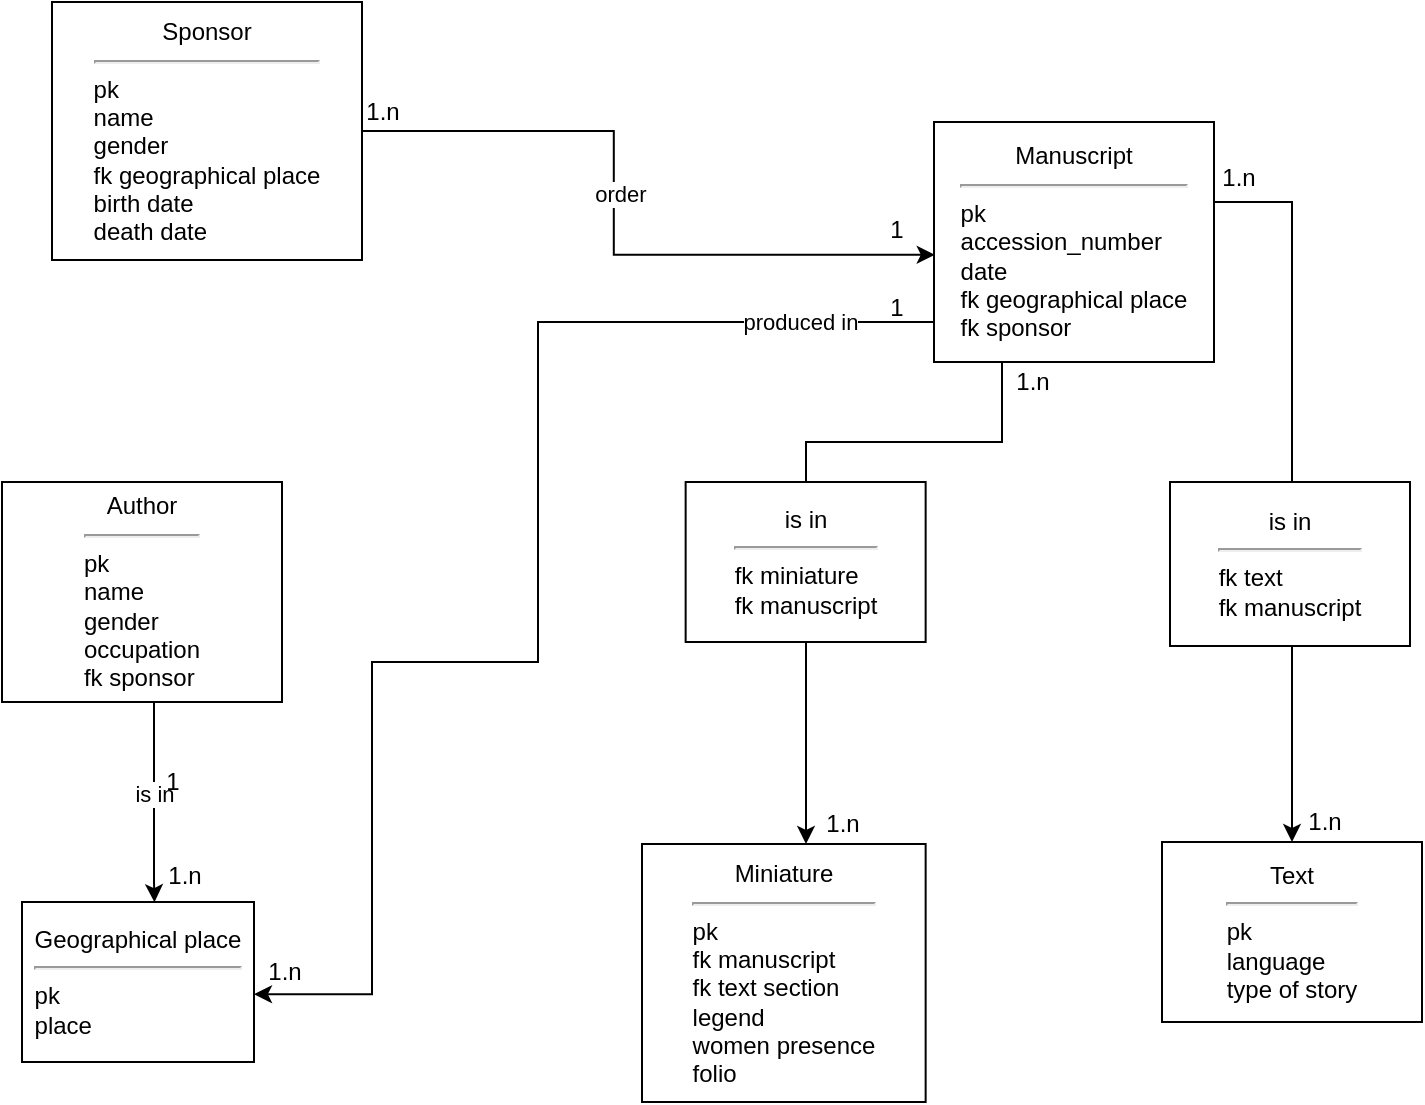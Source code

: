 <mxfile version="20.7.4" type="github">
  <diagram id="q0DILytYg0iy6yfAkVPH" name="Page-1">
    <mxGraphModel dx="1284" dy="563" grid="1" gridSize="10" guides="1" tooltips="1" connect="1" arrows="1" fold="1" page="1" pageScale="1" pageWidth="827" pageHeight="1169" math="0" shadow="0">
      <root>
        <mxCell id="0" />
        <mxCell id="1" parent="0" />
        <mxCell id="4ma81mb0YaSDIXV27W-R-28" style="edgeStyle=orthogonalEdgeStyle;rounded=0;orthogonalLoop=1;jettySize=auto;html=1;exitX=0;exitY=0.75;exitDx=0;exitDy=0;" parent="1" source="Z-nDP4wHouM15RZJmkO2-1" edge="1">
          <mxGeometry relative="1" as="geometry">
            <mxPoint x="495" y="200.077" as="sourcePoint" />
            <mxPoint x="186" y="536.077" as="targetPoint" />
            <Array as="points">
              <mxPoint x="530" y="200" />
              <mxPoint x="328" y="200" />
              <mxPoint x="328" y="370" />
              <mxPoint x="245" y="370" />
              <mxPoint x="245" y="536" />
            </Array>
          </mxGeometry>
        </mxCell>
        <mxCell id="4ma81mb0YaSDIXV27W-R-29" value="produced in" style="edgeLabel;html=1;align=center;verticalAlign=middle;resizable=0;points=[];" parent="4ma81mb0YaSDIXV27W-R-28" vertex="1" connectable="0">
          <mxGeometry x="-0.754" relative="1" as="geometry">
            <mxPoint as="offset" />
          </mxGeometry>
        </mxCell>
        <mxCell id="4ma81mb0YaSDIXV27W-R-30" style="edgeStyle=orthogonalEdgeStyle;rounded=0;orthogonalLoop=1;jettySize=auto;html=1;" parent="1" source="Z-nDP4wHouM15RZJmkO2-1" target="Z-nDP4wHouM15RZJmkO2-10" edge="1">
          <mxGeometry relative="1" as="geometry">
            <Array as="points">
              <mxPoint x="560" y="260" />
              <mxPoint x="462" y="260" />
            </Array>
          </mxGeometry>
        </mxCell>
        <mxCell id="4ma81mb0YaSDIXV27W-R-31" style="edgeStyle=orthogonalEdgeStyle;rounded=0;orthogonalLoop=1;jettySize=auto;html=1;entryX=0.5;entryY=0;entryDx=0;entryDy=0;" parent="1" source="Z-nDP4wHouM15RZJmkO2-1" target="Z-nDP4wHouM15RZJmkO2-14" edge="1">
          <mxGeometry relative="1" as="geometry">
            <Array as="points">
              <mxPoint x="705" y="140" />
            </Array>
          </mxGeometry>
        </mxCell>
        <mxCell id="Z-nDP4wHouM15RZJmkO2-1" value="&lt;div&gt;Manuscript&lt;/div&gt;&lt;div&gt;&lt;hr&gt;&lt;/div&gt;&lt;div align=&quot;left&quot;&gt;pk&lt;/div&gt;&lt;div align=&quot;left&quot;&gt;accession_number&lt;/div&gt;&lt;div align=&quot;left&quot;&gt;date&lt;/div&gt;&lt;div align=&quot;left&quot;&gt;fk geographical place&lt;/div&gt;&lt;div align=&quot;left&quot;&gt;fk sponsor&lt;br&gt;&lt;/div&gt;" style="rounded=0;whiteSpace=wrap;html=1;" parent="1" vertex="1">
          <mxGeometry x="526" y="100" width="140" height="120" as="geometry" />
        </mxCell>
        <mxCell id="4ma81mb0YaSDIXV27W-R-26" style="edgeStyle=orthogonalEdgeStyle;rounded=0;orthogonalLoop=1;jettySize=auto;html=1;entryX=0.571;entryY=0.001;entryDx=0;entryDy=0;entryPerimeter=0;" parent="1" source="Z-nDP4wHouM15RZJmkO2-4" target="F8eL2Q75ojKpojj5MNbm-3" edge="1">
          <mxGeometry relative="1" as="geometry">
            <Array as="points">
              <mxPoint x="136" y="480" />
              <mxPoint x="136" y="480" />
            </Array>
          </mxGeometry>
        </mxCell>
        <mxCell id="4ma81mb0YaSDIXV27W-R-27" value="is in" style="edgeLabel;html=1;align=center;verticalAlign=middle;resizable=0;points=[];" parent="4ma81mb0YaSDIXV27W-R-26" vertex="1" connectable="0">
          <mxGeometry x="-0.076" y="-1" relative="1" as="geometry">
            <mxPoint x="1" as="offset" />
          </mxGeometry>
        </mxCell>
        <mxCell id="Z-nDP4wHouM15RZJmkO2-4" value="&lt;div&gt;Author&lt;br&gt;&lt;/div&gt;&lt;div&gt;&lt;hr&gt;&lt;/div&gt;&lt;div align=&quot;left&quot;&gt;pk&lt;br&gt;name&lt;/div&gt;&lt;div align=&quot;left&quot;&gt;gender&lt;/div&gt;&lt;div align=&quot;left&quot;&gt;occupation&lt;/div&gt;&lt;div align=&quot;left&quot;&gt;fk sponsor&lt;br&gt;&lt;/div&gt;" style="rounded=0;whiteSpace=wrap;html=1;" parent="1" vertex="1">
          <mxGeometry x="60" y="280" width="140" height="110" as="geometry" />
        </mxCell>
        <mxCell id="Z-nDP4wHouM15RZJmkO2-10" value="&lt;div&gt;Miniature&lt;br&gt;&lt;/div&gt;&lt;div&gt;&lt;hr&gt;&lt;/div&gt;&lt;div align=&quot;left&quot;&gt;pk&lt;/div&gt;&lt;div align=&quot;left&quot;&gt;fk manuscript&lt;/div&gt;&lt;div align=&quot;left&quot;&gt;fk text section&lt;br&gt;&lt;/div&gt;&lt;div align=&quot;left&quot;&gt;legend&lt;/div&gt;&lt;div align=&quot;left&quot;&gt;women presence&lt;/div&gt;&lt;div align=&quot;left&quot;&gt;folio&lt;br&gt;&lt;/div&gt;" style="rounded=0;whiteSpace=wrap;html=1;" parent="1" vertex="1">
          <mxGeometry x="380" y="461" width="141.82" height="129" as="geometry" />
        </mxCell>
        <mxCell id="Z-nDP4wHouM15RZJmkO2-14" value="&lt;div align=&quot;center&quot;&gt;Text&lt;/div&gt;&lt;div align=&quot;center&quot;&gt;&lt;hr&gt;&lt;/div&gt;&lt;div align=&quot;left&quot;&gt;pk&lt;/div&gt;&lt;div align=&quot;left&quot;&gt;language&lt;/div&gt;&lt;div align=&quot;left&quot;&gt;type of story&lt;br&gt;&lt;/div&gt;" style="rounded=0;whiteSpace=wrap;html=1;align=center;" parent="1" vertex="1">
          <mxGeometry x="640" y="460" width="130" height="90" as="geometry" />
        </mxCell>
        <mxCell id="F8eL2Q75ojKpojj5MNbm-3" value="&lt;div&gt;Geographical place&lt;br&gt;&lt;/div&gt;&lt;div&gt;&lt;hr&gt;&lt;/div&gt;&lt;div align=&quot;left&quot;&gt;pk&lt;/div&gt;&lt;div align=&quot;left&quot;&gt;place&lt;br&gt;&lt;/div&gt;" style="rounded=0;whiteSpace=wrap;html=1;" parent="1" vertex="1">
          <mxGeometry x="70" y="490" width="116" height="80" as="geometry" />
        </mxCell>
        <mxCell id="4ma81mb0YaSDIXV27W-R-20" style="edgeStyle=orthogonalEdgeStyle;rounded=0;orthogonalLoop=1;jettySize=auto;html=1;entryX=1.152;entryY=0.913;entryDx=0;entryDy=0;entryPerimeter=0;" parent="1" source="4ma81mb0YaSDIXV27W-R-1" target="4ma81mb0YaSDIXV27W-R-22" edge="1">
          <mxGeometry relative="1" as="geometry" />
        </mxCell>
        <mxCell id="4ma81mb0YaSDIXV27W-R-21" value="order" style="edgeLabel;html=1;align=center;verticalAlign=middle;resizable=0;points=[];" parent="4ma81mb0YaSDIXV27W-R-20" vertex="1" connectable="0">
          <mxGeometry x="-0.098" y="1" relative="1" as="geometry">
            <mxPoint x="2" as="offset" />
          </mxGeometry>
        </mxCell>
        <mxCell id="4ma81mb0YaSDIXV27W-R-1" value="&lt;div&gt;Sponsor&lt;br&gt;&lt;/div&gt;&lt;div&gt;&lt;hr&gt;&lt;/div&gt;&lt;div align=&quot;left&quot;&gt;pk&lt;/div&gt;&lt;div align=&quot;left&quot;&gt;name&lt;/div&gt;&lt;div align=&quot;left&quot;&gt;gender&lt;/div&gt;&lt;div align=&quot;left&quot;&gt;fk geographical place&lt;br&gt;&lt;/div&gt;&lt;div align=&quot;left&quot;&gt;birth date&lt;/div&gt;&lt;div align=&quot;left&quot;&gt;death date&lt;br&gt;&lt;/div&gt;" style="rounded=0;whiteSpace=wrap;html=1;" parent="1" vertex="1">
          <mxGeometry x="85" y="40" width="155" height="129" as="geometry" />
        </mxCell>
        <mxCell id="4ma81mb0YaSDIXV27W-R-4" value="&lt;div&gt;is in&lt;br&gt;&lt;/div&gt;&lt;div&gt;&lt;hr&gt;&lt;/div&gt;&lt;div align=&quot;left&quot;&gt;fk miniature&lt;br&gt;&lt;/div&gt;&lt;div align=&quot;left&quot;&gt;fk manuscript&lt;br&gt;&lt;/div&gt;" style="rounded=0;whiteSpace=wrap;html=1;" parent="1" vertex="1">
          <mxGeometry x="401.82" y="280" width="120" height="80" as="geometry" />
        </mxCell>
        <mxCell id="4ma81mb0YaSDIXV27W-R-6" value="&lt;div&gt;is in&lt;br&gt;&lt;/div&gt;&lt;div&gt;&lt;hr&gt;&lt;/div&gt;&lt;div align=&quot;left&quot;&gt;fk text&lt;/div&gt;&lt;div align=&quot;left&quot;&gt;fk manuscript&lt;br&gt;&lt;/div&gt;" style="rounded=0;whiteSpace=wrap;html=1;" parent="1" vertex="1">
          <mxGeometry x="644" y="280" width="120" height="82" as="geometry" />
        </mxCell>
        <mxCell id="4ma81mb0YaSDIXV27W-R-22" value="1" style="text;html=1;align=center;verticalAlign=middle;resizable=0;points=[];autosize=1;strokeColor=none;fillColor=none;" parent="1" vertex="1">
          <mxGeometry x="491.82" y="139" width="30" height="30" as="geometry" />
        </mxCell>
        <mxCell id="4ma81mb0YaSDIXV27W-R-23" value="1.n" style="text;html=1;align=center;verticalAlign=middle;resizable=0;points=[];autosize=1;strokeColor=none;fillColor=none;" parent="1" vertex="1">
          <mxGeometry x="230" y="80" width="40" height="30" as="geometry" />
        </mxCell>
        <mxCell id="4ma81mb0YaSDIXV27W-R-36" value="1" style="text;html=1;align=center;verticalAlign=middle;resizable=0;points=[];autosize=1;strokeColor=none;fillColor=none;" parent="1" vertex="1">
          <mxGeometry x="491.82" y="178" width="30" height="30" as="geometry" />
        </mxCell>
        <mxCell id="4ma81mb0YaSDIXV27W-R-37" value="1" style="text;html=1;align=center;verticalAlign=middle;resizable=0;points=[];autosize=1;strokeColor=none;fillColor=none;" parent="1" vertex="1">
          <mxGeometry x="130" y="415" width="30" height="30" as="geometry" />
        </mxCell>
        <mxCell id="4ma81mb0YaSDIXV27W-R-43" value="1.n" style="text;html=1;align=center;verticalAlign=middle;resizable=0;points=[];autosize=1;strokeColor=none;fillColor=none;" parent="1" vertex="1">
          <mxGeometry x="181" y="510" width="40" height="30" as="geometry" />
        </mxCell>
        <mxCell id="4ma81mb0YaSDIXV27W-R-44" value="1.n" style="text;html=1;align=center;verticalAlign=middle;resizable=0;points=[];autosize=1;strokeColor=none;fillColor=none;" parent="1" vertex="1">
          <mxGeometry x="131" y="462" width="40" height="30" as="geometry" />
        </mxCell>
        <mxCell id="4ma81mb0YaSDIXV27W-R-45" value="1.n" style="text;html=1;align=center;verticalAlign=middle;resizable=0;points=[];autosize=1;strokeColor=none;fillColor=none;" parent="1" vertex="1">
          <mxGeometry x="460" y="436" width="40" height="30" as="geometry" />
        </mxCell>
        <mxCell id="4ma81mb0YaSDIXV27W-R-46" value="1.n" style="text;html=1;align=center;verticalAlign=middle;resizable=0;points=[];autosize=1;strokeColor=none;fillColor=none;" parent="1" vertex="1">
          <mxGeometry x="555" y="215" width="40" height="30" as="geometry" />
        </mxCell>
        <mxCell id="4ma81mb0YaSDIXV27W-R-47" value="1.n" style="text;html=1;align=center;verticalAlign=middle;resizable=0;points=[];autosize=1;strokeColor=none;fillColor=none;" parent="1" vertex="1">
          <mxGeometry x="658" y="113" width="40" height="30" as="geometry" />
        </mxCell>
        <mxCell id="4ma81mb0YaSDIXV27W-R-49" value="1.n" style="text;html=1;align=center;verticalAlign=middle;resizable=0;points=[];autosize=1;strokeColor=none;fillColor=none;" parent="1" vertex="1">
          <mxGeometry x="701" y="435" width="40" height="30" as="geometry" />
        </mxCell>
      </root>
    </mxGraphModel>
  </diagram>
</mxfile>
